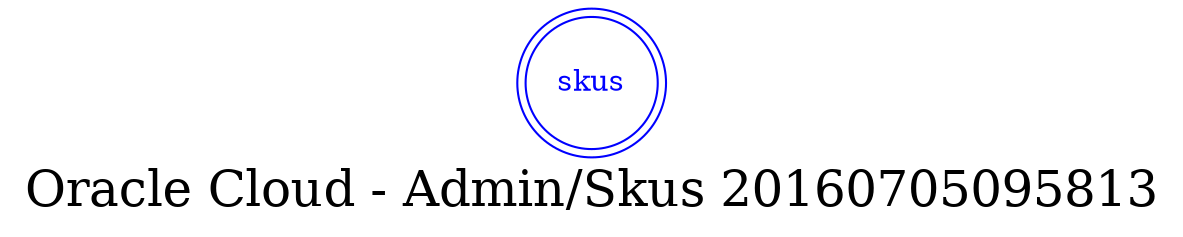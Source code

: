 digraph LexiconGraph {
graph[label="Oracle Cloud - Admin/Skus 20160705095813", fontsize=24]
splines=true
"skus" [color=blue, fontcolor=blue, shape=doublecircle]
}
